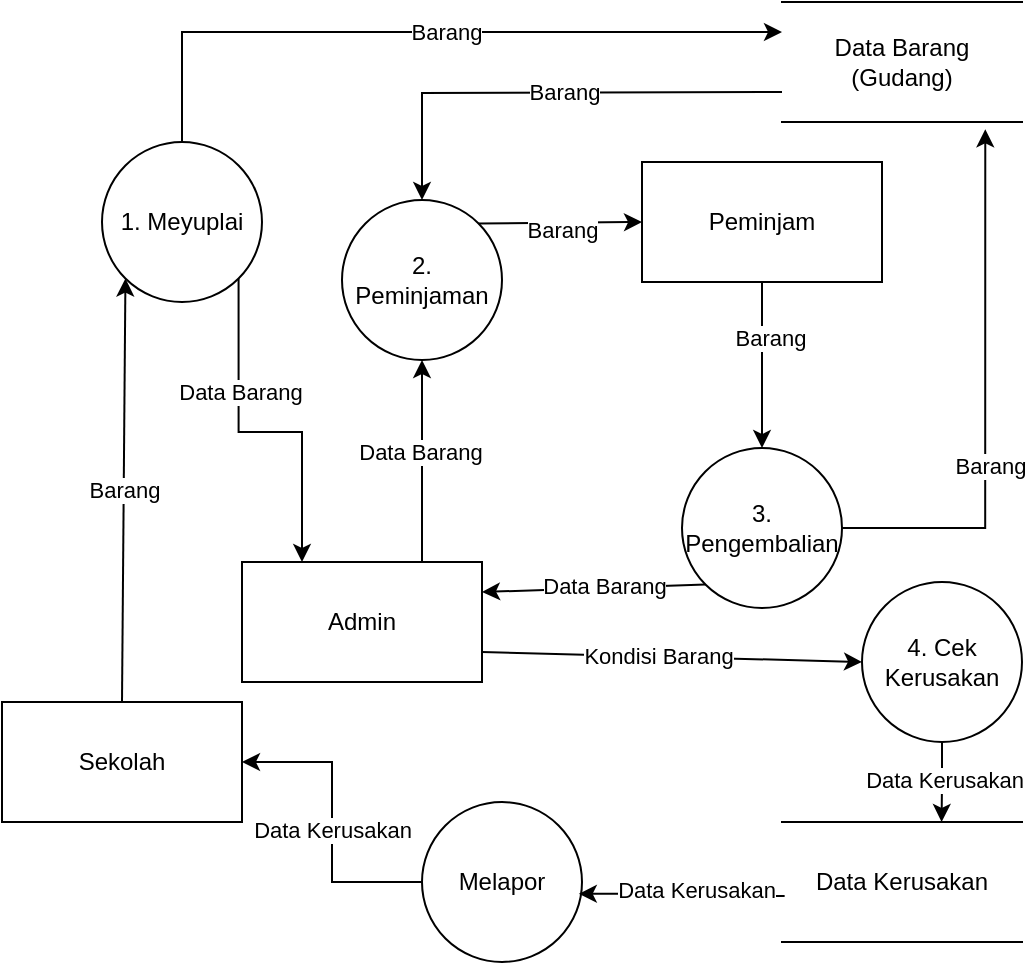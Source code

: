 <mxfile version="22.1.2" type="github">
  <diagram name="Page-1" id="WoZBipARsL1WSog9G8oJ">
    <mxGraphModel dx="1600" dy="811" grid="1" gridSize="10" guides="1" tooltips="1" connect="1" arrows="1" fold="1" page="1" pageScale="1" pageWidth="827" pageHeight="1169" math="0" shadow="0">
      <root>
        <mxCell id="0" />
        <mxCell id="1" parent="0" />
        <mxCell id="SXWZ1-ZEyIb9nO2xflsy-2" value="" style="endArrow=classic;html=1;rounded=0;exitX=0.75;exitY=0;exitDx=0;exitDy=0;entryX=0.5;entryY=1;entryDx=0;entryDy=0;" edge="1" parent="1" source="SXWZ1-ZEyIb9nO2xflsy-11" target="SXWZ1-ZEyIb9nO2xflsy-4">
          <mxGeometry relative="1" as="geometry">
            <mxPoint x="464.5" y="381.02" as="sourcePoint" />
            <mxPoint x="543.261" y="263.248" as="targetPoint" />
          </mxGeometry>
        </mxCell>
        <mxCell id="SXWZ1-ZEyIb9nO2xflsy-31" value="Data Barang" style="edgeLabel;html=1;align=center;verticalAlign=middle;resizable=0;points=[];" vertex="1" connectable="0" parent="SXWZ1-ZEyIb9nO2xflsy-2">
          <mxGeometry x="0.086" y="1" relative="1" as="geometry">
            <mxPoint as="offset" />
          </mxGeometry>
        </mxCell>
        <mxCell id="SXWZ1-ZEyIb9nO2xflsy-47" style="edgeStyle=orthogonalEdgeStyle;rounded=0;orthogonalLoop=1;jettySize=auto;html=1;exitX=0.5;exitY=0;exitDx=0;exitDy=0;entryX=0;entryY=0.25;entryDx=0;entryDy=0;" edge="1" parent="1" source="SXWZ1-ZEyIb9nO2xflsy-7" target="SXWZ1-ZEyIb9nO2xflsy-53">
          <mxGeometry relative="1" as="geometry">
            <mxPoint x="660" y="90" as="targetPoint" />
            <Array as="points">
              <mxPoint x="360" y="75" />
            </Array>
          </mxGeometry>
        </mxCell>
        <mxCell id="SXWZ1-ZEyIb9nO2xflsy-48" value="Barang" style="edgeLabel;html=1;align=center;verticalAlign=middle;resizable=0;points=[];" vertex="1" connectable="0" parent="SXWZ1-ZEyIb9nO2xflsy-47">
          <mxGeometry x="0.054" relative="1" as="geometry">
            <mxPoint as="offset" />
          </mxGeometry>
        </mxCell>
        <mxCell id="SXWZ1-ZEyIb9nO2xflsy-49" style="edgeStyle=orthogonalEdgeStyle;rounded=0;orthogonalLoop=1;jettySize=auto;html=1;entryX=0.5;entryY=0;entryDx=0;entryDy=0;exitX=0;exitY=0.75;exitDx=0;exitDy=0;" edge="1" parent="1" target="SXWZ1-ZEyIb9nO2xflsy-4">
          <mxGeometry relative="1" as="geometry">
            <mxPoint x="660" y="105" as="sourcePoint" />
          </mxGeometry>
        </mxCell>
        <mxCell id="SXWZ1-ZEyIb9nO2xflsy-50" value="Barang" style="edgeLabel;html=1;align=center;verticalAlign=middle;resizable=0;points=[];" vertex="1" connectable="0" parent="SXWZ1-ZEyIb9nO2xflsy-49">
          <mxGeometry x="-0.064" y="-1" relative="1" as="geometry">
            <mxPoint as="offset" />
          </mxGeometry>
        </mxCell>
        <mxCell id="SXWZ1-ZEyIb9nO2xflsy-4" value="2. Peminjaman" style="ellipse;whiteSpace=wrap;html=1;aspect=fixed;" vertex="1" parent="1">
          <mxGeometry x="440" y="159" width="80" height="80" as="geometry" />
        </mxCell>
        <mxCell id="SXWZ1-ZEyIb9nO2xflsy-51" style="edgeStyle=orthogonalEdgeStyle;rounded=0;orthogonalLoop=1;jettySize=auto;html=1;exitX=1;exitY=0.5;exitDx=0;exitDy=0;entryX=0.847;entryY=1.061;entryDx=0;entryDy=0;entryPerimeter=0;" edge="1" parent="1" source="SXWZ1-ZEyIb9nO2xflsy-5" target="SXWZ1-ZEyIb9nO2xflsy-53">
          <mxGeometry relative="1" as="geometry">
            <mxPoint x="760" y="150" as="targetPoint" />
          </mxGeometry>
        </mxCell>
        <mxCell id="SXWZ1-ZEyIb9nO2xflsy-52" value="Barang" style="edgeLabel;html=1;align=center;verticalAlign=middle;resizable=0;points=[];" vertex="1" connectable="0" parent="SXWZ1-ZEyIb9nO2xflsy-51">
          <mxGeometry x="-0.238" y="-2" relative="1" as="geometry">
            <mxPoint as="offset" />
          </mxGeometry>
        </mxCell>
        <mxCell id="SXWZ1-ZEyIb9nO2xflsy-5" value="3. Pengembalian" style="ellipse;whiteSpace=wrap;html=1;aspect=fixed;" vertex="1" parent="1">
          <mxGeometry x="610" y="283" width="80" height="80" as="geometry" />
        </mxCell>
        <mxCell id="SXWZ1-ZEyIb9nO2xflsy-60" style="edgeStyle=orthogonalEdgeStyle;rounded=0;orthogonalLoop=1;jettySize=auto;html=1;exitX=0.5;exitY=1;exitDx=0;exitDy=0;entryX=0.665;entryY=0;entryDx=0;entryDy=0;entryPerimeter=0;" edge="1" parent="1" source="SXWZ1-ZEyIb9nO2xflsy-6" target="SXWZ1-ZEyIb9nO2xflsy-56">
          <mxGeometry relative="1" as="geometry" />
        </mxCell>
        <mxCell id="SXWZ1-ZEyIb9nO2xflsy-61" value="Data Kerusakan" style="edgeLabel;html=1;align=center;verticalAlign=middle;resizable=0;points=[];" vertex="1" connectable="0" parent="SXWZ1-ZEyIb9nO2xflsy-60">
          <mxGeometry x="-0.057" y="1" relative="1" as="geometry">
            <mxPoint as="offset" />
          </mxGeometry>
        </mxCell>
        <mxCell id="SXWZ1-ZEyIb9nO2xflsy-6" value="4. Cek Kerusakan" style="ellipse;whiteSpace=wrap;html=1;aspect=fixed;" vertex="1" parent="1">
          <mxGeometry x="700" y="350" width="80" height="80" as="geometry" />
        </mxCell>
        <mxCell id="SXWZ1-ZEyIb9nO2xflsy-54" style="edgeStyle=orthogonalEdgeStyle;rounded=0;orthogonalLoop=1;jettySize=auto;html=1;exitX=1;exitY=1;exitDx=0;exitDy=0;entryX=0.25;entryY=0;entryDx=0;entryDy=0;" edge="1" parent="1" source="SXWZ1-ZEyIb9nO2xflsy-7" target="SXWZ1-ZEyIb9nO2xflsy-11">
          <mxGeometry relative="1" as="geometry" />
        </mxCell>
        <mxCell id="SXWZ1-ZEyIb9nO2xflsy-55" value="Data Barang" style="edgeLabel;html=1;align=center;verticalAlign=middle;resizable=0;points=[];" vertex="1" connectable="0" parent="SXWZ1-ZEyIb9nO2xflsy-54">
          <mxGeometry x="-0.354" relative="1" as="geometry">
            <mxPoint as="offset" />
          </mxGeometry>
        </mxCell>
        <mxCell id="SXWZ1-ZEyIb9nO2xflsy-7" value="1. Meyuplai" style="ellipse;whiteSpace=wrap;html=1;aspect=fixed;" vertex="1" parent="1">
          <mxGeometry x="320" y="130" width="80" height="80" as="geometry" />
        </mxCell>
        <mxCell id="SXWZ1-ZEyIb9nO2xflsy-8" value="Peminjam" style="rounded=0;whiteSpace=wrap;html=1;" vertex="1" parent="1">
          <mxGeometry x="590" y="140" width="120" height="60" as="geometry" />
        </mxCell>
        <mxCell id="SXWZ1-ZEyIb9nO2xflsy-10" value="Sekolah" style="rounded=0;whiteSpace=wrap;html=1;" vertex="1" parent="1">
          <mxGeometry x="270" y="410" width="120" height="60" as="geometry" />
        </mxCell>
        <mxCell id="SXWZ1-ZEyIb9nO2xflsy-11" value="Admin" style="rounded=0;whiteSpace=wrap;html=1;" vertex="1" parent="1">
          <mxGeometry x="390" y="340" width="120" height="60" as="geometry" />
        </mxCell>
        <mxCell id="SXWZ1-ZEyIb9nO2xflsy-12" value="" style="endArrow=classic;html=1;rounded=0;exitX=0.5;exitY=1;exitDx=0;exitDy=0;entryX=0.5;entryY=0;entryDx=0;entryDy=0;" edge="1" parent="1" source="SXWZ1-ZEyIb9nO2xflsy-8" target="SXWZ1-ZEyIb9nO2xflsy-5">
          <mxGeometry relative="1" as="geometry">
            <mxPoint x="549" y="101" as="sourcePoint" />
            <mxPoint x="649" y="266" as="targetPoint" />
          </mxGeometry>
        </mxCell>
        <mxCell id="SXWZ1-ZEyIb9nO2xflsy-33" value="Barang" style="edgeLabel;html=1;align=center;verticalAlign=middle;resizable=0;points=[];" vertex="1" connectable="0" parent="SXWZ1-ZEyIb9nO2xflsy-12">
          <mxGeometry x="-0.322" y="5" relative="1" as="geometry">
            <mxPoint x="-1" as="offset" />
          </mxGeometry>
        </mxCell>
        <mxCell id="SXWZ1-ZEyIb9nO2xflsy-14" value="" style="endArrow=classic;html=1;rounded=0;entryX=1;entryY=0.25;entryDx=0;entryDy=0;exitX=0;exitY=1;exitDx=0;exitDy=0;" edge="1" parent="1" source="SXWZ1-ZEyIb9nO2xflsy-5" target="SXWZ1-ZEyIb9nO2xflsy-11">
          <mxGeometry relative="1" as="geometry">
            <mxPoint x="500" y="290" as="sourcePoint" />
            <mxPoint x="749" y="322" as="targetPoint" />
          </mxGeometry>
        </mxCell>
        <mxCell id="SXWZ1-ZEyIb9nO2xflsy-34" value="Data Barang" style="edgeLabel;html=1;align=center;verticalAlign=middle;resizable=0;points=[];" vertex="1" connectable="0" parent="SXWZ1-ZEyIb9nO2xflsy-14">
          <mxGeometry x="-0.1" y="-1" relative="1" as="geometry">
            <mxPoint as="offset" />
          </mxGeometry>
        </mxCell>
        <mxCell id="SXWZ1-ZEyIb9nO2xflsy-16" value="" style="endArrow=classic;html=1;rounded=0;exitX=1;exitY=0;exitDx=0;exitDy=0;entryX=0;entryY=0.5;entryDx=0;entryDy=0;" edge="1" parent="1" source="SXWZ1-ZEyIb9nO2xflsy-4" target="SXWZ1-ZEyIb9nO2xflsy-8">
          <mxGeometry relative="1" as="geometry">
            <mxPoint x="635.5" y="120" as="sourcePoint" />
            <mxPoint x="603.5" y="212" as="targetPoint" />
          </mxGeometry>
        </mxCell>
        <mxCell id="SXWZ1-ZEyIb9nO2xflsy-32" value="Barang" style="edgeLabel;html=1;align=center;verticalAlign=middle;resizable=0;points=[];" vertex="1" connectable="0" parent="SXWZ1-ZEyIb9nO2xflsy-16">
          <mxGeometry x="0.005" y="-3" relative="1" as="geometry">
            <mxPoint as="offset" />
          </mxGeometry>
        </mxCell>
        <mxCell id="SXWZ1-ZEyIb9nO2xflsy-20" value="" style="endArrow=classic;html=1;rounded=0;exitX=1;exitY=0.75;exitDx=0;exitDy=0;entryX=0;entryY=0.5;entryDx=0;entryDy=0;" edge="1" parent="1" source="SXWZ1-ZEyIb9nO2xflsy-11" target="SXWZ1-ZEyIb9nO2xflsy-6">
          <mxGeometry relative="1" as="geometry">
            <mxPoint x="520" y="350" as="sourcePoint" />
            <mxPoint x="600" y="290" as="targetPoint" />
          </mxGeometry>
        </mxCell>
        <mxCell id="SXWZ1-ZEyIb9nO2xflsy-35" value="Kondisi Barang" style="edgeLabel;html=1;align=center;verticalAlign=middle;resizable=0;points=[];" vertex="1" connectable="0" parent="SXWZ1-ZEyIb9nO2xflsy-20">
          <mxGeometry x="-0.074" y="1" relative="1" as="geometry">
            <mxPoint as="offset" />
          </mxGeometry>
        </mxCell>
        <mxCell id="SXWZ1-ZEyIb9nO2xflsy-25" value="Barang" style="endArrow=classic;html=1;rounded=0;exitX=0.5;exitY=0;exitDx=0;exitDy=0;entryX=0;entryY=1;entryDx=0;entryDy=0;" edge="1" parent="1" source="SXWZ1-ZEyIb9nO2xflsy-10" target="SXWZ1-ZEyIb9nO2xflsy-7">
          <mxGeometry relative="1" as="geometry">
            <mxPoint x="245" y="270" as="sourcePoint" />
            <mxPoint x="395" y="280" as="targetPoint" />
          </mxGeometry>
        </mxCell>
        <mxCell id="SXWZ1-ZEyIb9nO2xflsy-53" value="Data Barang (Gudang)" style="shape=partialRectangle;whiteSpace=wrap;html=1;left=0;right=0;fillColor=none;" vertex="1" parent="1">
          <mxGeometry x="660" y="60" width="120" height="60" as="geometry" />
        </mxCell>
        <mxCell id="SXWZ1-ZEyIb9nO2xflsy-56" value="Data Kerusakan" style="shape=partialRectangle;whiteSpace=wrap;html=1;left=0;right=0;fillColor=none;" vertex="1" parent="1">
          <mxGeometry x="660" y="470" width="120" height="60" as="geometry" />
        </mxCell>
        <mxCell id="SXWZ1-ZEyIb9nO2xflsy-62" style="edgeStyle=orthogonalEdgeStyle;rounded=0;orthogonalLoop=1;jettySize=auto;html=1;exitX=0;exitY=0.5;exitDx=0;exitDy=0;entryX=1;entryY=0.5;entryDx=0;entryDy=0;" edge="1" parent="1" source="SXWZ1-ZEyIb9nO2xflsy-57" target="SXWZ1-ZEyIb9nO2xflsy-10">
          <mxGeometry relative="1" as="geometry" />
        </mxCell>
        <mxCell id="SXWZ1-ZEyIb9nO2xflsy-63" value="Data Kerusakan" style="edgeLabel;html=1;align=center;verticalAlign=middle;resizable=0;points=[];" vertex="1" connectable="0" parent="SXWZ1-ZEyIb9nO2xflsy-62">
          <mxGeometry x="-0.05" relative="1" as="geometry">
            <mxPoint as="offset" />
          </mxGeometry>
        </mxCell>
        <mxCell id="SXWZ1-ZEyIb9nO2xflsy-57" value="Melapor" style="ellipse;whiteSpace=wrap;html=1;aspect=fixed;" vertex="1" parent="1">
          <mxGeometry x="480" y="460" width="80" height="80" as="geometry" />
        </mxCell>
        <mxCell id="SXWZ1-ZEyIb9nO2xflsy-58" style="edgeStyle=orthogonalEdgeStyle;rounded=0;orthogonalLoop=1;jettySize=auto;html=1;exitX=0.011;exitY=0.617;exitDx=0;exitDy=0;entryX=0.98;entryY=0.574;entryDx=0;entryDy=0;entryPerimeter=0;exitPerimeter=0;" edge="1" parent="1" source="SXWZ1-ZEyIb9nO2xflsy-56" target="SXWZ1-ZEyIb9nO2xflsy-57">
          <mxGeometry relative="1" as="geometry" />
        </mxCell>
        <mxCell id="SXWZ1-ZEyIb9nO2xflsy-59" value="Data Kerusakan" style="edgeLabel;html=1;align=center;verticalAlign=middle;resizable=0;points=[];" vertex="1" connectable="0" parent="SXWZ1-ZEyIb9nO2xflsy-58">
          <mxGeometry x="-0.144" y="-3" relative="1" as="geometry">
            <mxPoint as="offset" />
          </mxGeometry>
        </mxCell>
      </root>
    </mxGraphModel>
  </diagram>
</mxfile>
